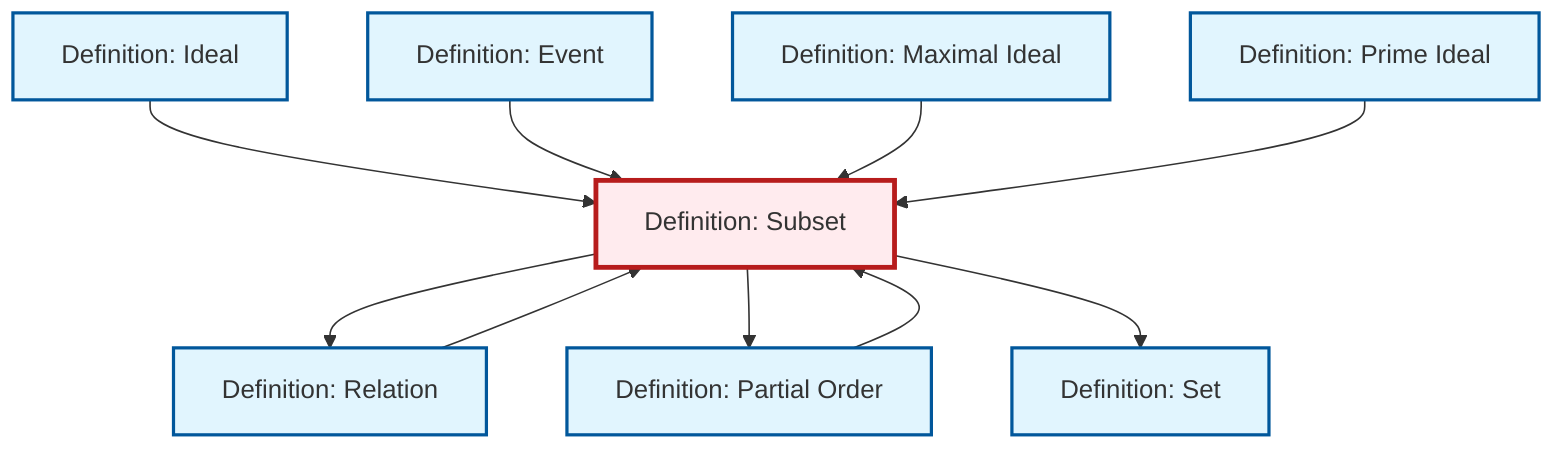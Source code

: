 graph TD
    classDef definition fill:#e1f5fe,stroke:#01579b,stroke-width:2px
    classDef theorem fill:#f3e5f5,stroke:#4a148c,stroke-width:2px
    classDef axiom fill:#fff3e0,stroke:#e65100,stroke-width:2px
    classDef example fill:#e8f5e9,stroke:#1b5e20,stroke-width:2px
    classDef current fill:#ffebee,stroke:#b71c1c,stroke-width:3px
    def-event["Definition: Event"]:::definition
    def-subset["Definition: Subset"]:::definition
    def-relation["Definition: Relation"]:::definition
    def-maximal-ideal["Definition: Maximal Ideal"]:::definition
    def-set["Definition: Set"]:::definition
    def-partial-order["Definition: Partial Order"]:::definition
    def-ideal["Definition: Ideal"]:::definition
    def-prime-ideal["Definition: Prime Ideal"]:::definition
    def-subset --> def-relation
    def-ideal --> def-subset
    def-subset --> def-partial-order
    def-event --> def-subset
    def-partial-order --> def-subset
    def-relation --> def-subset
    def-subset --> def-set
    def-maximal-ideal --> def-subset
    def-prime-ideal --> def-subset
    class def-subset current